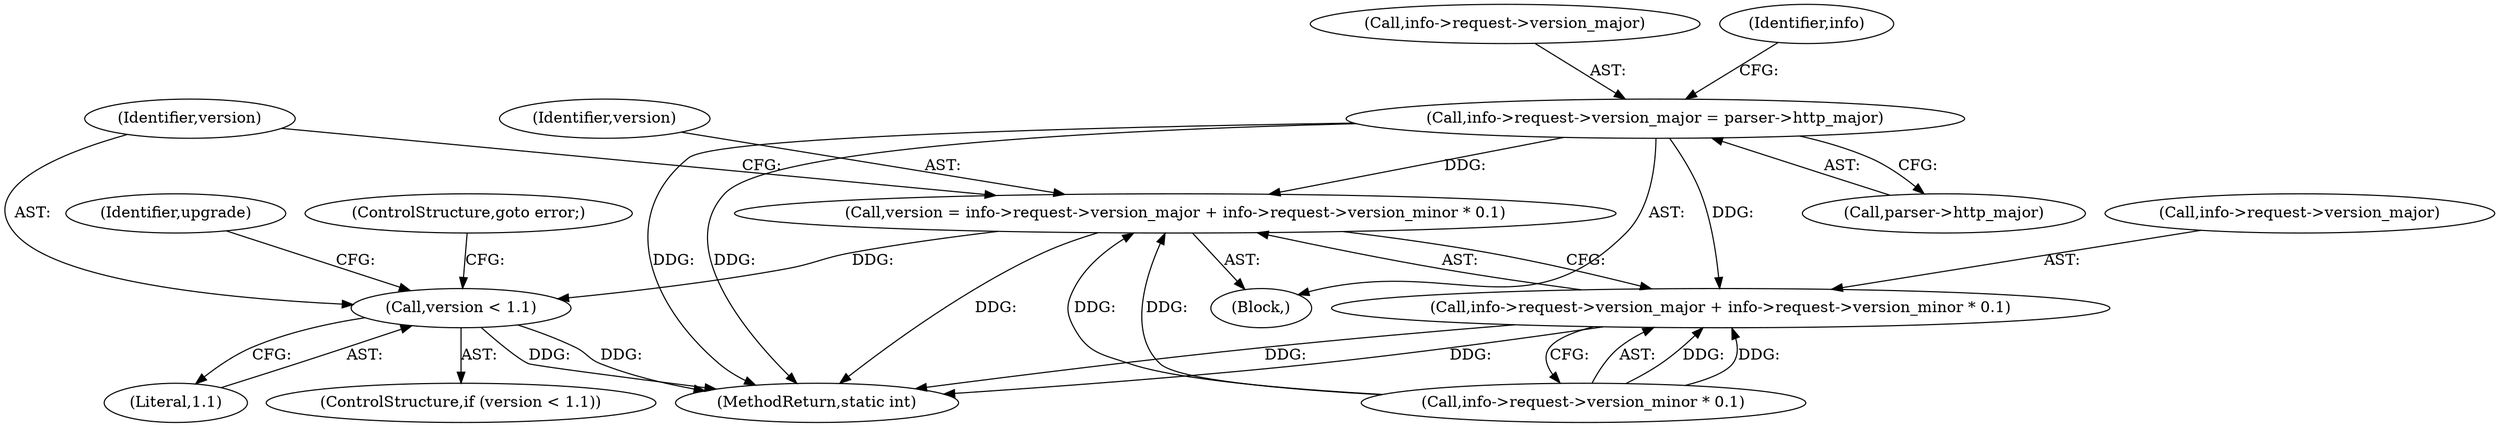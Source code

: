 digraph "0_viabtc_exchange_server_4a7c27bfe98f409623d4d857894d017ff0672cc9#diff-515c81af848352583bff286d6224875f_2@pointer" {
"1000116" [label="(Call,info->request->version_major = parser->http_major)"];
"1000194" [label="(Call,version = info->request->version_major + info->request->version_minor * 0.1)"];
"1000210" [label="(Call,version < 1.1)"];
"1000196" [label="(Call,info->request->version_major + info->request->version_minor * 0.1)"];
"1000216" [label="(Identifier,upgrade)"];
"1000122" [label="(Call,parser->http_major)"];
"1000210" [label="(Call,version < 1.1)"];
"1000117" [label="(Call,info->request->version_major)"];
"1000194" [label="(Call,version = info->request->version_major + info->request->version_minor * 0.1)"];
"1000196" [label="(Call,info->request->version_major + info->request->version_minor * 0.1)"];
"1000212" [label="(Literal,1.1)"];
"1000116" [label="(Call,info->request->version_major = parser->http_major)"];
"1000484" [label="(MethodReturn,static int)"];
"1000213" [label="(ControlStructure,goto error;)"];
"1000102" [label="(Block,)"];
"1000202" [label="(Call,info->request->version_minor * 0.1)"];
"1000209" [label="(ControlStructure,if (version < 1.1))"];
"1000197" [label="(Call,info->request->version_major)"];
"1000128" [label="(Identifier,info)"];
"1000195" [label="(Identifier,version)"];
"1000211" [label="(Identifier,version)"];
"1000116" -> "1000102"  [label="AST: "];
"1000116" -> "1000122"  [label="CFG: "];
"1000117" -> "1000116"  [label="AST: "];
"1000122" -> "1000116"  [label="AST: "];
"1000128" -> "1000116"  [label="CFG: "];
"1000116" -> "1000484"  [label="DDG: "];
"1000116" -> "1000484"  [label="DDG: "];
"1000116" -> "1000194"  [label="DDG: "];
"1000116" -> "1000196"  [label="DDG: "];
"1000194" -> "1000102"  [label="AST: "];
"1000194" -> "1000196"  [label="CFG: "];
"1000195" -> "1000194"  [label="AST: "];
"1000196" -> "1000194"  [label="AST: "];
"1000211" -> "1000194"  [label="CFG: "];
"1000194" -> "1000484"  [label="DDG: "];
"1000202" -> "1000194"  [label="DDG: "];
"1000202" -> "1000194"  [label="DDG: "];
"1000194" -> "1000210"  [label="DDG: "];
"1000210" -> "1000209"  [label="AST: "];
"1000210" -> "1000212"  [label="CFG: "];
"1000211" -> "1000210"  [label="AST: "];
"1000212" -> "1000210"  [label="AST: "];
"1000213" -> "1000210"  [label="CFG: "];
"1000216" -> "1000210"  [label="CFG: "];
"1000210" -> "1000484"  [label="DDG: "];
"1000210" -> "1000484"  [label="DDG: "];
"1000196" -> "1000202"  [label="CFG: "];
"1000197" -> "1000196"  [label="AST: "];
"1000202" -> "1000196"  [label="AST: "];
"1000196" -> "1000484"  [label="DDG: "];
"1000196" -> "1000484"  [label="DDG: "];
"1000202" -> "1000196"  [label="DDG: "];
"1000202" -> "1000196"  [label="DDG: "];
}
